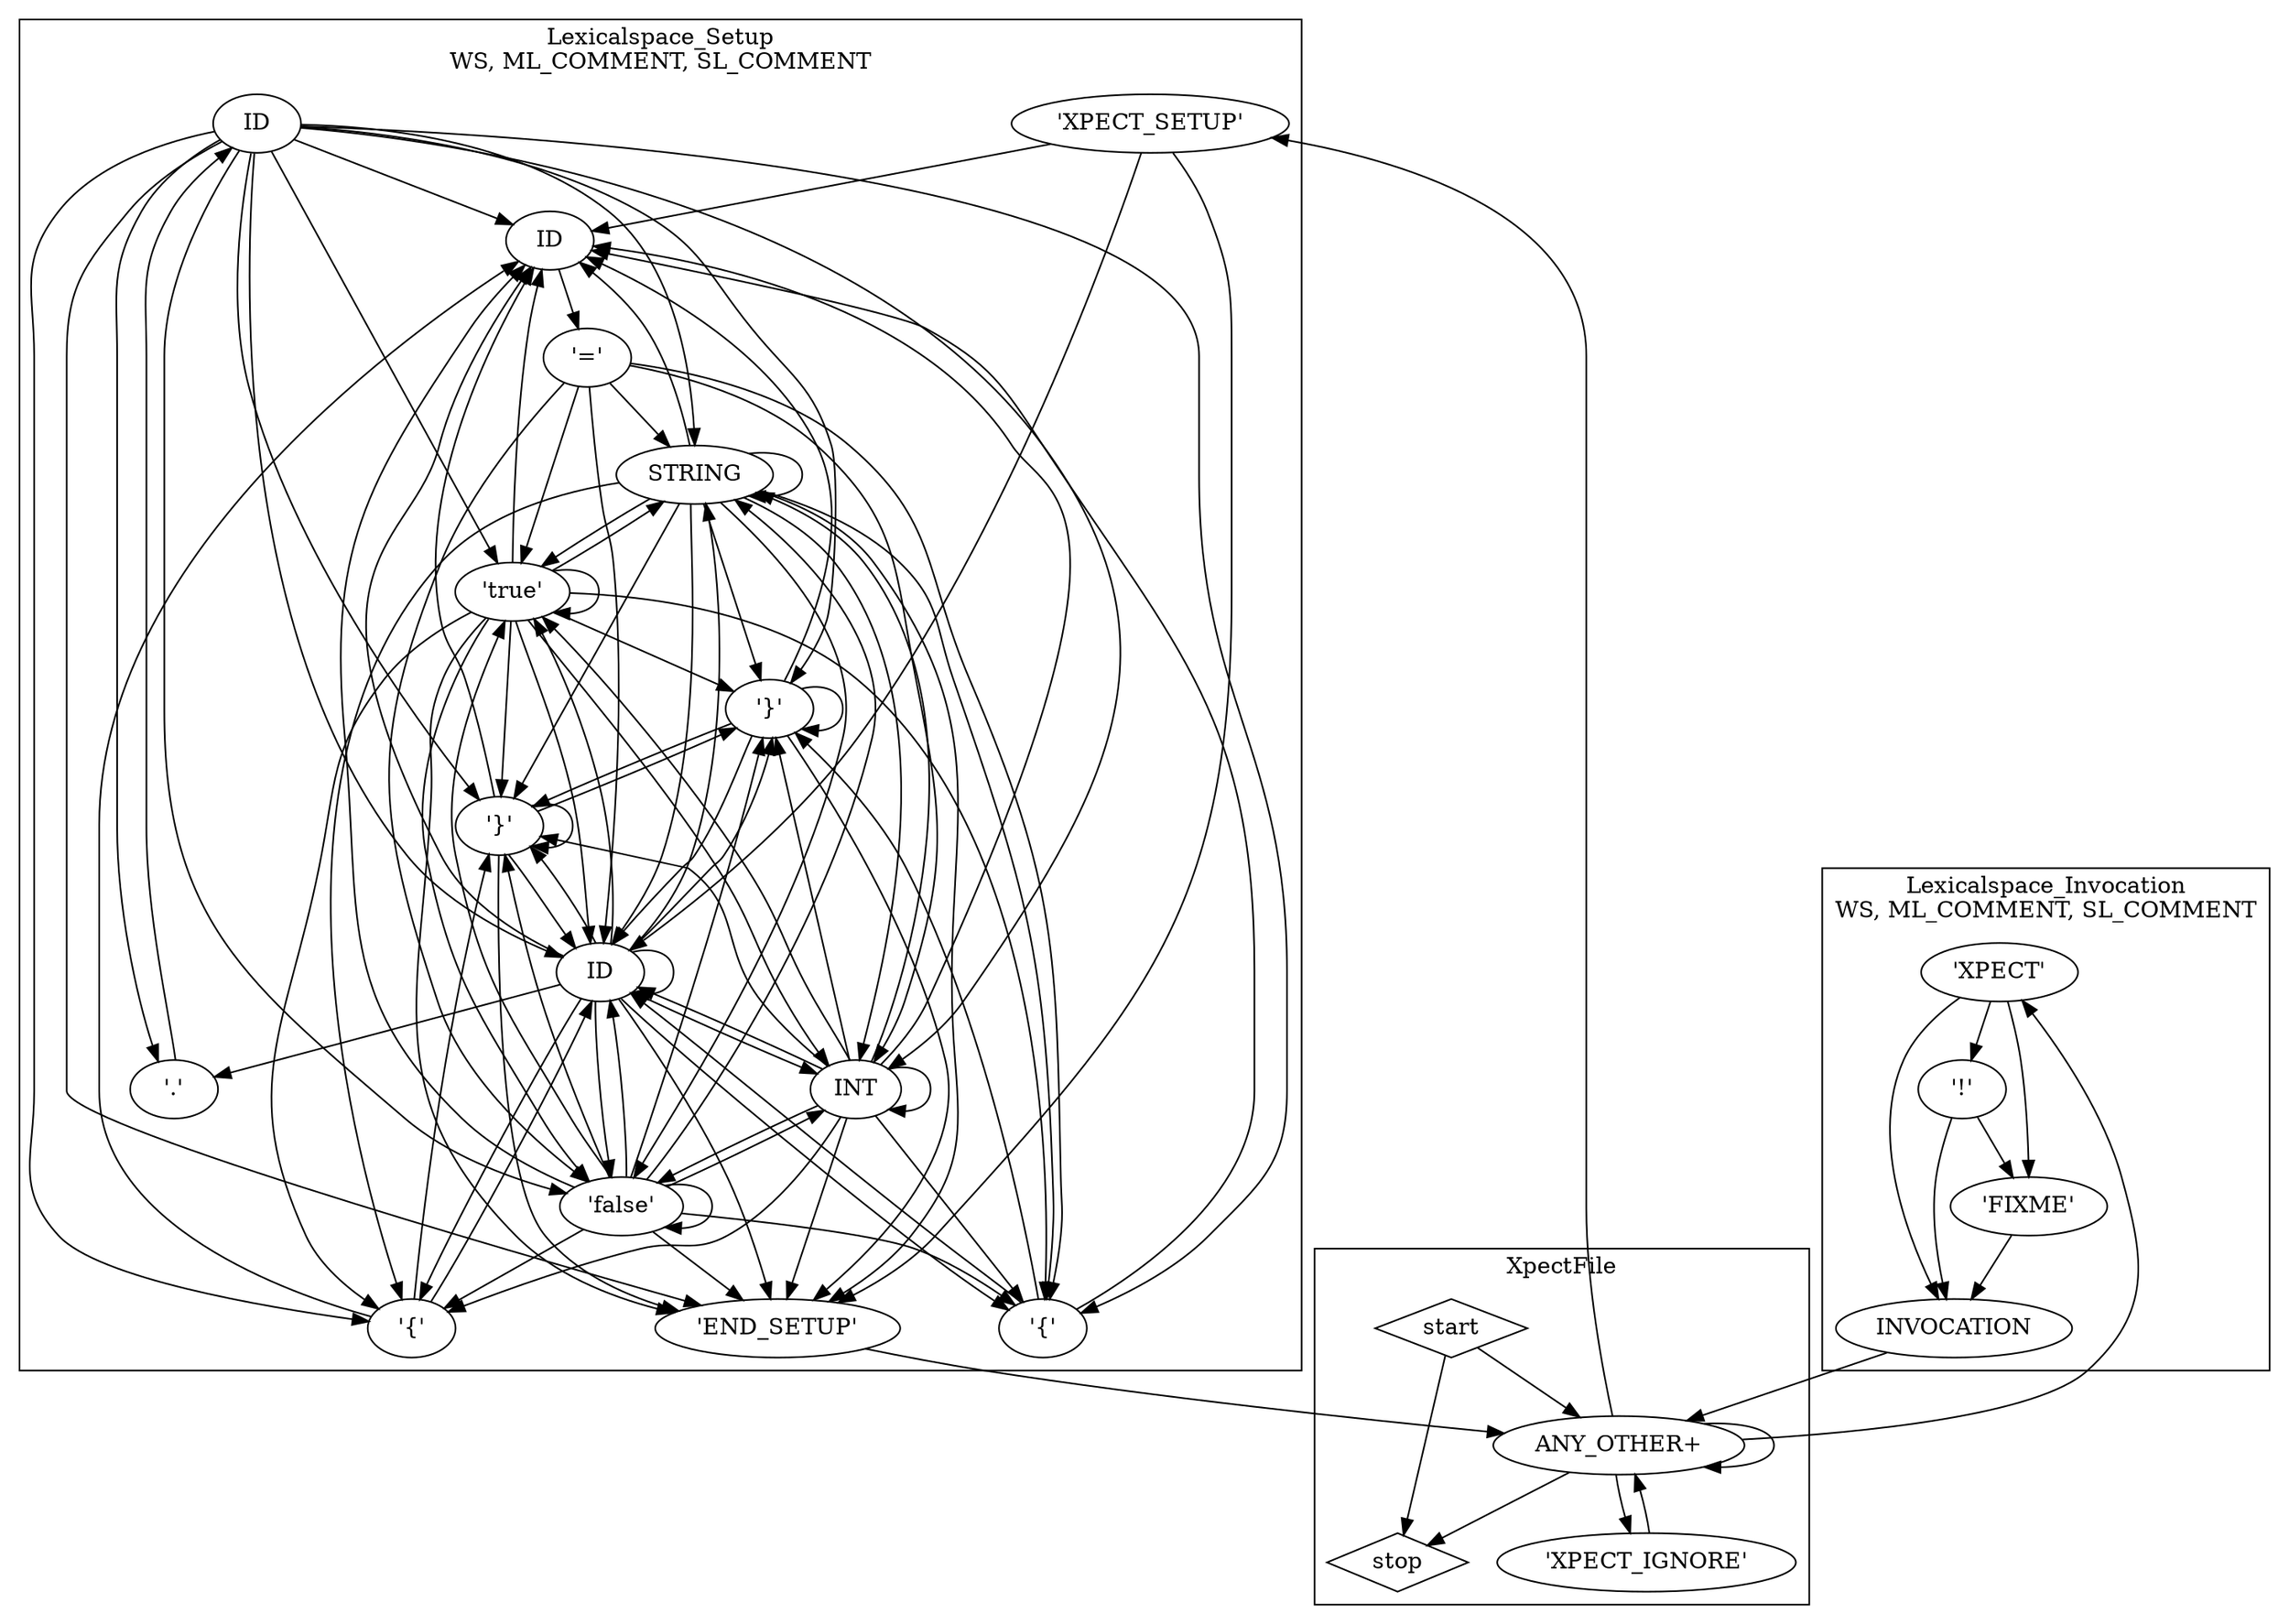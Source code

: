 ## This is a Graphviz .dot file (http://www.graphviz.org/)
## You can use the command 'dot -Tpdf this.dot > out.pdf' to render it.
digraph G {
subgraph cluster_lexicalgroup435175610 {
label="Lexicalspace_Setup\nWS, ML_COMMENT, SL_COMMENT";
tokennfastate1073364187 [label=ID];
tokennfastate1365077151 [label=ID];
tokennfastate1327479036 [label=STRING];
tokennfastate1307544234 [label=ID];
tokennfastate1045277643 [label="'XPECT_SETUP'"];
tokennfastate1297528817 [label="'END_SETUP'"];
tokennfastate1973160980 [label="'{'"];
tokennfastate1815589086 [label="'false'"];
tokennfastate724715512 [label="'.'"];
tokennfastate1902949568 [label="'}'"];
tokennfastate1631747283 [label="'='"];
tokennfastate1137474487 [label="'{'"];
tokennfastate774574864 [label=INT];
tokennfastate2144071031 [label="'}'"];
tokennfastate723844282 [label="'true'"];
}

subgraph cluster_lexicalgroup1803361784 {
label="Lexicalspace_Invocation\nWS, ML_COMMENT, SL_COMMENT";
tokennfastate859485976 [label=INVOCATION];
tokennfastate1677168793 [label="'!'"];
tokennfastate1842764665 [label="'XPECT'"];
tokennfastate1509075433 [label="'FIXME'"];
}

subgraph cluster_lexicalgroup1329897103 {
label="XpectFile\n";
tokennfastate530465490 [shape=diamond,label=stop];
tokennfastate1616253157 [label="'XPECT_IGNORE'"];
tokennfastate1064783200 [label="ANY_OTHER+"];
tokennfastate212282107 [shape=diamond,label=start];
}

tokennfastate1073364187->tokennfastate1137474487 [];
tokennfastate1073364187->tokennfastate723844282 [];
tokennfastate1073364187->tokennfastate1815589086 [];
tokennfastate1073364187->tokennfastate774574864 [];
tokennfastate1073364187->tokennfastate1327479036 [];
tokennfastate1073364187->tokennfastate1902949568 [];
tokennfastate1073364187->tokennfastate1307544234 [];
tokennfastate1073364187->tokennfastate1365077151 [];
tokennfastate1073364187->tokennfastate2144071031 [];
tokennfastate1073364187->tokennfastate1297528817 [];
tokennfastate1073364187->tokennfastate1973160980 [];
tokennfastate1073364187->tokennfastate724715512 [];
tokennfastate1365077151->tokennfastate1631747283 [];
tokennfastate1327479036->tokennfastate1973160980 [];
tokennfastate1327479036->tokennfastate1902949568 [];
tokennfastate1327479036->tokennfastate1307544234 [];
tokennfastate1327479036->tokennfastate1365077151 [];
tokennfastate1327479036->tokennfastate2144071031 [];
tokennfastate1327479036->tokennfastate1297528817 [];
tokennfastate1327479036->tokennfastate1137474487 [];
tokennfastate1327479036->tokennfastate723844282 [];
tokennfastate1327479036->tokennfastate1815589086 [];
tokennfastate1327479036->tokennfastate774574864 [];
tokennfastate1327479036->tokennfastate1327479036 [];
tokennfastate1307544234->tokennfastate1297528817 [];
tokennfastate1307544234->tokennfastate1307544234 [];
tokennfastate1307544234->tokennfastate1365077151 [];
tokennfastate1307544234->tokennfastate724715512 [];
tokennfastate1307544234->tokennfastate1902949568 [];
tokennfastate1307544234->tokennfastate2144071031 [];
tokennfastate1307544234->tokennfastate723844282 [];
tokennfastate1307544234->tokennfastate1815589086 [];
tokennfastate1307544234->tokennfastate774574864 [];
tokennfastate1307544234->tokennfastate1327479036 [];
tokennfastate1307544234->tokennfastate1973160980 [];
tokennfastate1307544234->tokennfastate1137474487 [];
tokennfastate1045277643->tokennfastate1297528817 [];
tokennfastate1045277643->tokennfastate1307544234 [];
tokennfastate1045277643->tokennfastate1365077151 [];
tokennfastate1297528817->tokennfastate1064783200 [];
tokennfastate1973160980->tokennfastate2144071031 [];
tokennfastate1973160980->tokennfastate1365077151 [];
tokennfastate1973160980->tokennfastate1307544234 [];
tokennfastate1815589086->tokennfastate1973160980 [];
tokennfastate1815589086->tokennfastate1902949568 [];
tokennfastate1815589086->tokennfastate1307544234 [];
tokennfastate1815589086->tokennfastate1365077151 [];
tokennfastate1815589086->tokennfastate2144071031 [];
tokennfastate1815589086->tokennfastate1297528817 [];
tokennfastate1815589086->tokennfastate1137474487 [];
tokennfastate1815589086->tokennfastate723844282 [];
tokennfastate1815589086->tokennfastate1815589086 [];
tokennfastate1815589086->tokennfastate774574864 [];
tokennfastate1815589086->tokennfastate1327479036 [];
tokennfastate724715512->tokennfastate1073364187 [];
tokennfastate1902949568->tokennfastate1297528817 [];
tokennfastate1902949568->tokennfastate1307544234 [];
tokennfastate1902949568->tokennfastate1365077151 [];
tokennfastate1902949568->tokennfastate1902949568 [];
tokennfastate1902949568->tokennfastate2144071031 [];
tokennfastate1631747283->tokennfastate1307544234 [];
tokennfastate1631747283->tokennfastate1973160980 [];
tokennfastate1631747283->tokennfastate723844282 [];
tokennfastate1631747283->tokennfastate1815589086 [];
tokennfastate1631747283->tokennfastate774574864 [];
tokennfastate1631747283->tokennfastate1327479036 [];
tokennfastate1137474487->tokennfastate1902949568 [];
tokennfastate1137474487->tokennfastate1307544234 [];
tokennfastate1137474487->tokennfastate1365077151 [];
tokennfastate774574864->tokennfastate1973160980 [];
tokennfastate774574864->tokennfastate1902949568 [];
tokennfastate774574864->tokennfastate1307544234 [];
tokennfastate774574864->tokennfastate1365077151 [];
tokennfastate774574864->tokennfastate2144071031 [];
tokennfastate774574864->tokennfastate1297528817 [];
tokennfastate774574864->tokennfastate1137474487 [];
tokennfastate774574864->tokennfastate723844282 [];
tokennfastate774574864->tokennfastate1815589086 [];
tokennfastate774574864->tokennfastate774574864 [];
tokennfastate774574864->tokennfastate1327479036 [];
tokennfastate2144071031->tokennfastate1902949568 [];
tokennfastate2144071031->tokennfastate1307544234 [];
tokennfastate2144071031->tokennfastate1365077151 [];
tokennfastate2144071031->tokennfastate2144071031 [];
tokennfastate2144071031->tokennfastate1297528817 [];
tokennfastate723844282->tokennfastate1973160980 [];
tokennfastate723844282->tokennfastate1902949568 [];
tokennfastate723844282->tokennfastate1307544234 [];
tokennfastate723844282->tokennfastate1365077151 [];
tokennfastate723844282->tokennfastate2144071031 [];
tokennfastate723844282->tokennfastate1297528817 [];
tokennfastate723844282->tokennfastate1137474487 [];
tokennfastate723844282->tokennfastate723844282 [];
tokennfastate723844282->tokennfastate1815589086 [];
tokennfastate723844282->tokennfastate774574864 [];
tokennfastate723844282->tokennfastate1327479036 [];
tokennfastate859485976->tokennfastate1064783200 [];
tokennfastate1677168793->tokennfastate859485976 [];
tokennfastate1677168793->tokennfastate1509075433 [];
tokennfastate1842764665->tokennfastate859485976 [];
tokennfastate1842764665->tokennfastate1677168793 [];
tokennfastate1842764665->tokennfastate1509075433 [];
tokennfastate1509075433->tokennfastate859485976 [];
tokennfastate1616253157->tokennfastate1064783200 [];
tokennfastate1064783200->tokennfastate1616253157 [];
tokennfastate1064783200->tokennfastate1045277643 [];
tokennfastate1064783200->tokennfastate1842764665 [];
tokennfastate1064783200->tokennfastate530465490 [];
tokennfastate1064783200->tokennfastate1064783200 [];
tokennfastate212282107->tokennfastate530465490 [];
tokennfastate212282107->tokennfastate1064783200 [];
}

